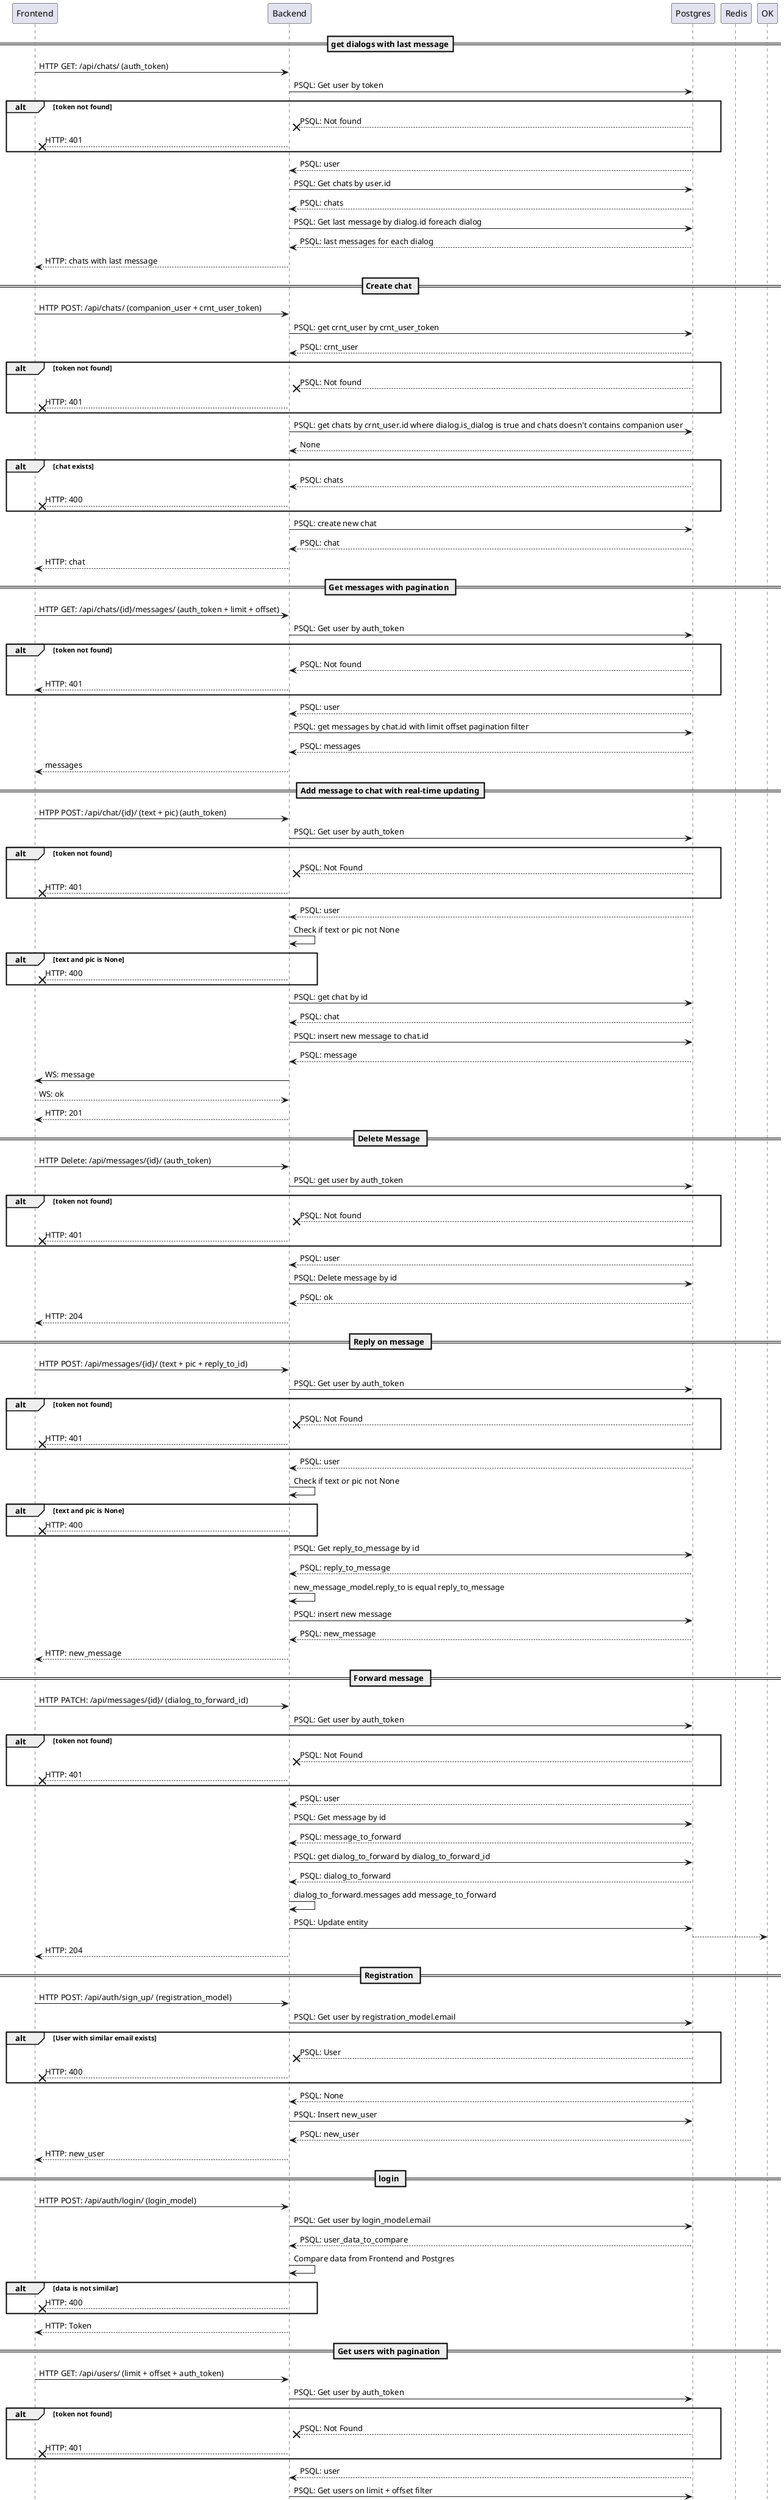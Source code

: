 @startuml
participant Frontend
participant Backend
participant Postgres
participant Redis


== get dialogs with last message==
Frontend -> Backend: HTTP GET: /api/chats/ (auth_token)
Backend -> Postgres: PSQL: Get user by token

alt token not found
Postgres --x Backend: PSQL: Not found
Backend --x Frontend: HTTP: 401
end alt

Postgres --> Backend: PSQL: user
Backend -> Postgres: PSQL: Get chats by user.id
Postgres --> Backend: PSQL: chats
Backend -> Postgres: PSQL: Get last message by dialog.id foreach dialog
Postgres --> Backend: PSQL: last messages for each dialog
Backend --> Frontend: HTTP: chats with last message


== Create chat ==
Frontend -> Backend: HTTP POST: /api/chats/ (companion_user + crnt_user_token)
Backend -> Postgres: PSQL: get crnt_user by crnt_user_token
Postgres --> Backend: PSQL: crnt_user

alt token not found
Postgres --x Backend: PSQL: Not found
Backend --x Frontend: HTTP: 401
end alt

Backend -> Postgres: PSQL: get chats by crnt_user.id where dialog.is_dialog is true and chats doesn't contains companion user
Postgres --> Backend: None

alt chat exists
Postgres --> Backend: PSQL: chats
Backend --x Frontend: HTTP: 400
end alt

Backend -> Postgres: PSQL: create new chat
Postgres --> Backend: PSQL: chat
Backend --> Frontend: HTTP: chat


== Get messages with pagination ==
Frontend -> Backend: HTTP GET: /api/chats/{id}/messages/ (auth_token + limit + offset)
Backend -> Postgres: PSQL: Get user by auth_token

alt token not found
Postgres --> Backend: PSQL: Not found
Backend --> Frontend: HTTP: 401
end alt

Postgres --> Backend: PSQL: user
Backend -> Postgres: PSQL: get messages by chat.id with limit offset pagination filter
Postgres --> Backend: PSQL: messages
Backend --> Frontend: messages


== Add message to chat with real-time updating==
Frontend -> Backend: HTPP POST: /api/chat/{id}/ (text + pic) (auth_token)
Backend -> Postgres: PSQL: Get user by auth_token

alt token not found
Postgres --x Backend: PSQL: Not Found
Backend --x Frontend: HTTP: 401
end alt

Postgres --> Backend: PSQL: user
Backend -> Backend: Check if text or pic not None

alt text and pic is None
Backend --x Frontend: HTTP: 400
end alt

Backend -> Postgres: PSQL: get chat by id
Postgres --> Backend: PSQL: chat
Backend -> Postgres: PSQL: insert new message to chat.id
Postgres --> Backend: PSQL: message
Backend -> Frontend: WS: message
Frontend --> Backend: WS: ok
Backend --> Frontend: HTTP: 201


== Delete Message ==
Frontend -> Backend: HTTP Delete: /api/messages/{id}/ (auth_token)
Backend -> Postgres: PSQL: get user by auth_token

alt token not found
Postgres --x Backend: PSQL: Not found
Backend --x Frontend: HTTP: 401
end alt

Postgres --> Backend: PSQL: user
Backend -> Postgres: PSQL: Delete message by id
Postgres --> Backend: PSQL: ok
Backend --> Frontend: HTTP: 204


== Reply on message ==
Frontend -> Backend: HTTP POST: /api/messages/{id}/ (text + pic + reply_to_id)
Backend -> Postgres: PSQL: Get user by auth_token

alt token not found
Postgres --x Backend: PSQL: Not Found
Backend --x Frontend: HTTP: 401
end alt

Postgres --> Backend: PSQL: user
Backend -> Backend: Check if text or pic not None

alt text and pic is None
Backend --x Frontend: HTTP: 400
end alt

Backend -> Postgres: PSQL: Get reply_to_message by id
Postgres --> Backend: PSQL: reply_to_message
Backend -> Backend: new_message_model.reply_to is equal reply_to_message
Backend -> Postgres: PSQL: insert new message
Postgres --> Backend: PSQL: new_message
Backend --> Frontend: HTTP: new_message


== Forward message ==
Frontend -> Backend: HTTP PATCH: /api/messages/{id}/ (dialog_to_forward_id)
Backend -> Postgres: PSQL: Get user by auth_token

alt token not found
Postgres --x Backend: PSQL: Not Found
Backend --x Frontend: HTTP: 401
end alt

Postgres --> Backend: PSQL: user
Backend -> Postgres: PSQL: Get message by id
Postgres --> Backend: PSQL: message_to_forward
Backend -> Postgres: PSQL: get dialog_to_forward by dialog_to_forward_id
Postgres --> Backend: PSQL: dialog_to_forward
Backend -> Backend: dialog_to_forward.messages add message_to_forward
Backend -> Postgres: PSQL: Update entity
Postgres --> OK
Backend --> Frontend: HTTP: 204


== Registration ==
Frontend -> Backend: HTTP POST: /api/auth/sign_up/ (registration_model)
Backend -> Postgres: PSQL: Get user by registration_model.email

alt User with similar email exists
Postgres --x Backend: PSQL: User
Backend --x Frontend: HTTP: 400
end alt

Postgres --> Backend: PSQL: None
Backend -> Postgres: PSQL: Insert new_user
Postgres --> Backend: PSQL: new_user
Backend --> Frontend: HTTP: new_user


== login ==
Frontend -> Backend: HTTP POST: /api/auth/login/ (login_model)
Backend -> Postgres: PSQL: Get user by login_model.email
Postgres --> Backend: PSQL: user_data_to_compare
Backend -> Backend: Compare data from Frontend and Postgres

alt data is not similar
Backend --x Frontend: HTTP: 400
end alt

Backend --> Frontend: HTTP: Token


== Get users with pagination ==
Frontend -> Backend: HTTP GET: /api/users/ (limit + offset + auth_token)
Backend -> Postgres: PSQL: Get user by auth_token

alt token not found
Postgres --x Backend: PSQL: Not Found
Backend --x Frontend: HTTP: 401
end alt

Postgres --> Backend: PSQL: user
Backend -> Postgres: PSQL: Get users on limit + offset filter
Postgres --> Backend: PSQL:users
Backend --> Frontend: users

== Find user ==
Frontend -> Backend: HTTP GET: api/users/ (user_email)
Backend -> Postgres: PSQL: Get user by email
Postgres --> Backend: PSQL: user
Backend --> Frontend: HTTP: user


== Upload profile pic ==
Frontend -> Backend: HTTP PATCH: api/users/{id} (pic_to_upload) (auth_token)
Backend -> Postgres: PSQL: Get user by auth_token

alt token is not found
Backend --x Frontend: HTTP: 404
end alt

Backend -> Backend: Update user_model
Backend -> Postgres: PSQL: Update entity
Backend --> Frontend: HTTP: 204
@enduml